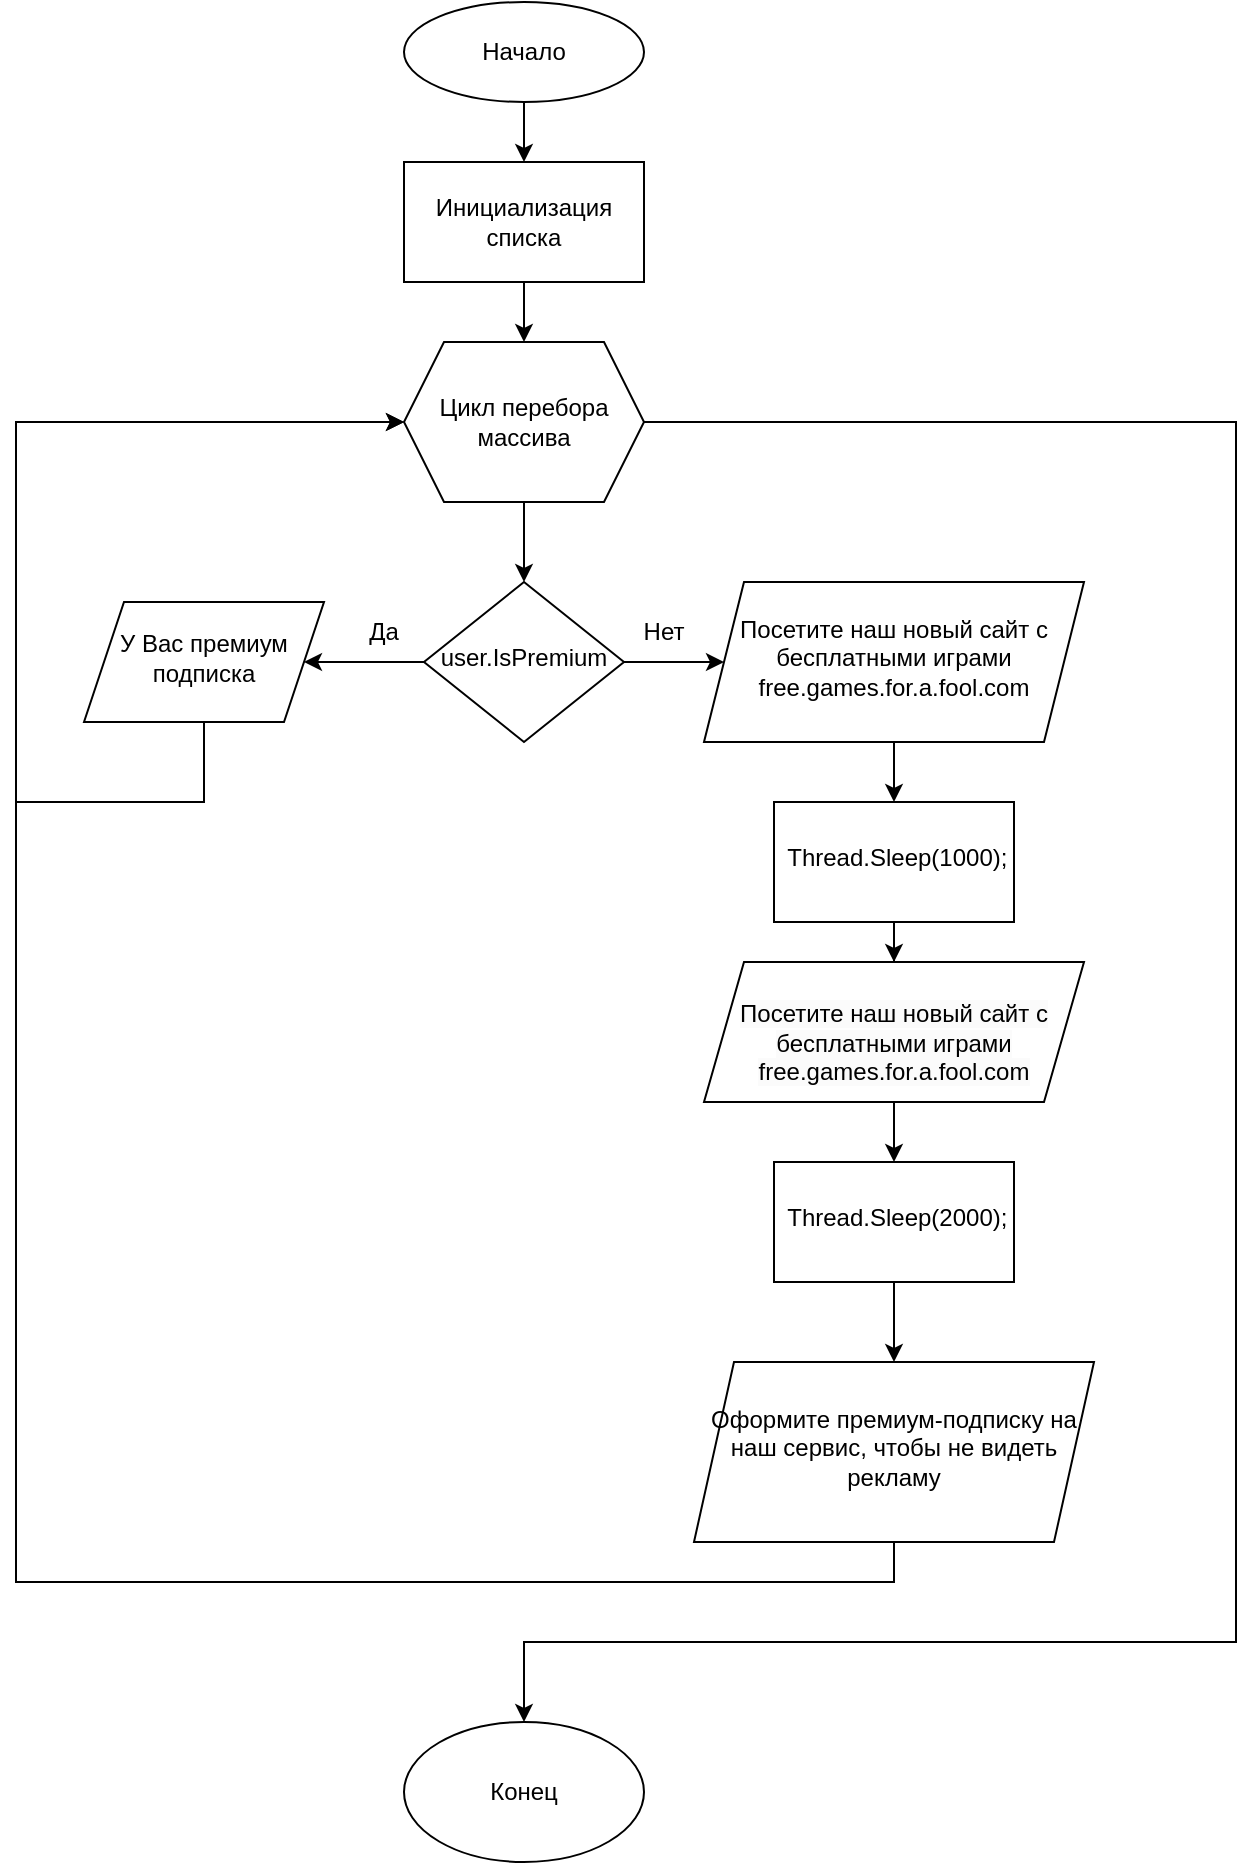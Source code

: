 <mxfile version="23.0.1" type="device">
  <diagram id="C5RBs43oDa-KdzZeNtuy" name="Page-1">
    <mxGraphModel dx="1434" dy="746" grid="1" gridSize="10" guides="1" tooltips="1" connect="1" arrows="1" fold="1" page="1" pageScale="1" pageWidth="827" pageHeight="1169" math="0" shadow="0">
      <root>
        <mxCell id="WIyWlLk6GJQsqaUBKTNV-0" />
        <mxCell id="WIyWlLk6GJQsqaUBKTNV-1" parent="WIyWlLk6GJQsqaUBKTNV-0" />
        <mxCell id="00qcEYFr58BkZqc6Jp_l-26" style="edgeStyle=orthogonalEdgeStyle;rounded=0;orthogonalLoop=1;jettySize=auto;html=1;exitX=0.5;exitY=1;exitDx=0;exitDy=0;entryX=0.5;entryY=0;entryDx=0;entryDy=0;" edge="1" parent="WIyWlLk6GJQsqaUBKTNV-1" source="FEB9wpUzkoygkJ6sHoTW-0" target="00qcEYFr58BkZqc6Jp_l-25">
          <mxGeometry relative="1" as="geometry" />
        </mxCell>
        <mxCell id="FEB9wpUzkoygkJ6sHoTW-0" value="Начало" style="ellipse;whiteSpace=wrap;html=1;" parent="WIyWlLk6GJQsqaUBKTNV-1" vertex="1">
          <mxGeometry x="294" y="40" width="120" height="50" as="geometry" />
        </mxCell>
        <mxCell id="00qcEYFr58BkZqc6Jp_l-2" value="" style="edgeStyle=orthogonalEdgeStyle;rounded=0;orthogonalLoop=1;jettySize=auto;html=1;" edge="1" parent="WIyWlLk6GJQsqaUBKTNV-1" source="00qcEYFr58BkZqc6Jp_l-0" target="00qcEYFr58BkZqc6Jp_l-1">
          <mxGeometry relative="1" as="geometry" />
        </mxCell>
        <mxCell id="00qcEYFr58BkZqc6Jp_l-4" value="" style="edgeStyle=orthogonalEdgeStyle;rounded=0;orthogonalLoop=1;jettySize=auto;html=1;" edge="1" parent="WIyWlLk6GJQsqaUBKTNV-1" source="00qcEYFr58BkZqc6Jp_l-0" target="00qcEYFr58BkZqc6Jp_l-3">
          <mxGeometry relative="1" as="geometry" />
        </mxCell>
        <mxCell id="00qcEYFr58BkZqc6Jp_l-0" value="user.IsPremium" style="rhombus;whiteSpace=wrap;html=1;shadow=0;fontFamily=Helvetica;fontSize=12;align=center;strokeWidth=1;spacing=6;spacingTop=-4;" vertex="1" parent="WIyWlLk6GJQsqaUBKTNV-1">
          <mxGeometry x="304" y="330" width="100" height="80" as="geometry" />
        </mxCell>
        <mxCell id="00qcEYFr58BkZqc6Jp_l-32" style="edgeStyle=orthogonalEdgeStyle;rounded=0;orthogonalLoop=1;jettySize=auto;html=1;exitX=0.5;exitY=1;exitDx=0;exitDy=0;entryX=0;entryY=0.5;entryDx=0;entryDy=0;" edge="1" parent="WIyWlLk6GJQsqaUBKTNV-1" source="00qcEYFr58BkZqc6Jp_l-1" target="00qcEYFr58BkZqc6Jp_l-28">
          <mxGeometry relative="1" as="geometry">
            <Array as="points">
              <mxPoint x="194" y="440" />
              <mxPoint x="100" y="440" />
              <mxPoint x="100" y="250" />
            </Array>
          </mxGeometry>
        </mxCell>
        <mxCell id="00qcEYFr58BkZqc6Jp_l-1" value="У Вас премиум подписка" style="shape=parallelogram;perimeter=parallelogramPerimeter;whiteSpace=wrap;html=1;fixedSize=1;shadow=0;strokeWidth=1;spacing=6;spacingTop=-4;" vertex="1" parent="WIyWlLk6GJQsqaUBKTNV-1">
          <mxGeometry x="134" y="340" width="120" height="60" as="geometry" />
        </mxCell>
        <mxCell id="00qcEYFr58BkZqc6Jp_l-6" value="" style="edgeStyle=orthogonalEdgeStyle;rounded=0;orthogonalLoop=1;jettySize=auto;html=1;" edge="1" parent="WIyWlLk6GJQsqaUBKTNV-1" source="00qcEYFr58BkZqc6Jp_l-3" target="00qcEYFr58BkZqc6Jp_l-5">
          <mxGeometry relative="1" as="geometry" />
        </mxCell>
        <mxCell id="00qcEYFr58BkZqc6Jp_l-3" value="Посетите наш новый сайт с бесплатными играми free.games.for.a.fool.com" style="shape=parallelogram;perimeter=parallelogramPerimeter;whiteSpace=wrap;html=1;fixedSize=1;shadow=0;strokeWidth=1;spacing=6;spacingTop=-4;" vertex="1" parent="WIyWlLk6GJQsqaUBKTNV-1">
          <mxGeometry x="444" y="330" width="190" height="80" as="geometry" />
        </mxCell>
        <mxCell id="00qcEYFr58BkZqc6Jp_l-10" value="" style="edgeStyle=orthogonalEdgeStyle;rounded=0;orthogonalLoop=1;jettySize=auto;html=1;" edge="1" parent="WIyWlLk6GJQsqaUBKTNV-1" source="00qcEYFr58BkZqc6Jp_l-5" target="00qcEYFr58BkZqc6Jp_l-9">
          <mxGeometry relative="1" as="geometry" />
        </mxCell>
        <mxCell id="00qcEYFr58BkZqc6Jp_l-5" value="&amp;nbsp;Thread.Sleep(1000);" style="whiteSpace=wrap;html=1;shadow=0;strokeWidth=1;spacing=6;spacingTop=-4;" vertex="1" parent="WIyWlLk6GJQsqaUBKTNV-1">
          <mxGeometry x="479" y="440" width="120" height="60" as="geometry" />
        </mxCell>
        <mxCell id="00qcEYFr58BkZqc6Jp_l-13" value="" style="edgeStyle=orthogonalEdgeStyle;rounded=0;orthogonalLoop=1;jettySize=auto;html=1;entryX=0.5;entryY=0;entryDx=0;entryDy=0;" edge="1" parent="WIyWlLk6GJQsqaUBKTNV-1" source="00qcEYFr58BkZqc6Jp_l-9" target="00qcEYFr58BkZqc6Jp_l-14">
          <mxGeometry relative="1" as="geometry">
            <mxPoint x="509" y="755" as="targetPoint" />
          </mxGeometry>
        </mxCell>
        <mxCell id="00qcEYFr58BkZqc6Jp_l-9" value="&lt;br&gt;&lt;span style=&quot;color: rgb(0, 0, 0); font-family: Helvetica; font-size: 12px; font-style: normal; font-variant-ligatures: normal; font-variant-caps: normal; font-weight: 400; letter-spacing: normal; orphans: 2; text-align: center; text-indent: 0px; text-transform: none; widows: 2; word-spacing: 0px; -webkit-text-stroke-width: 0px; background-color: rgb(251, 251, 251); text-decoration-thickness: initial; text-decoration-style: initial; text-decoration-color: initial; float: none; display: inline !important;&quot;&gt;Посетите наш новый сайт с бесплатными играми free.games.for.a.fool.com&lt;/span&gt;" style="shape=parallelogram;perimeter=parallelogramPerimeter;whiteSpace=wrap;html=1;fixedSize=1;shadow=0;strokeWidth=1;spacing=6;spacingTop=-4;" vertex="1" parent="WIyWlLk6GJQsqaUBKTNV-1">
          <mxGeometry x="444" y="520" width="190" height="70" as="geometry" />
        </mxCell>
        <mxCell id="00qcEYFr58BkZqc6Jp_l-16" value="" style="edgeStyle=orthogonalEdgeStyle;rounded=0;orthogonalLoop=1;jettySize=auto;html=1;" edge="1" parent="WIyWlLk6GJQsqaUBKTNV-1" source="00qcEYFr58BkZqc6Jp_l-14" target="00qcEYFr58BkZqc6Jp_l-15">
          <mxGeometry relative="1" as="geometry" />
        </mxCell>
        <mxCell id="00qcEYFr58BkZqc6Jp_l-14" value="&amp;nbsp;Thread.Sleep(2000);" style="whiteSpace=wrap;html=1;shadow=0;strokeWidth=1;spacing=6;spacingTop=-4;" vertex="1" parent="WIyWlLk6GJQsqaUBKTNV-1">
          <mxGeometry x="479" y="620" width="120" height="60" as="geometry" />
        </mxCell>
        <mxCell id="00qcEYFr58BkZqc6Jp_l-33" style="edgeStyle=orthogonalEdgeStyle;rounded=0;orthogonalLoop=1;jettySize=auto;html=1;exitX=0.5;exitY=1;exitDx=0;exitDy=0;entryX=0;entryY=0.5;entryDx=0;entryDy=0;" edge="1" parent="WIyWlLk6GJQsqaUBKTNV-1" source="00qcEYFr58BkZqc6Jp_l-15" target="00qcEYFr58BkZqc6Jp_l-28">
          <mxGeometry relative="1" as="geometry">
            <Array as="points">
              <mxPoint x="539" y="830" />
              <mxPoint x="100" y="830" />
              <mxPoint x="100" y="250" />
            </Array>
          </mxGeometry>
        </mxCell>
        <mxCell id="00qcEYFr58BkZqc6Jp_l-15" value="Оформите премиум-подписку на наш сервис, чтобы не видеть рекламу" style="shape=parallelogram;perimeter=parallelogramPerimeter;whiteSpace=wrap;html=1;fixedSize=1;shadow=0;strokeWidth=1;spacing=6;spacingTop=-4;" vertex="1" parent="WIyWlLk6GJQsqaUBKTNV-1">
          <mxGeometry x="439" y="720" width="200" height="90" as="geometry" />
        </mxCell>
        <mxCell id="00qcEYFr58BkZqc6Jp_l-18" value="Конец" style="ellipse;whiteSpace=wrap;html=1;" vertex="1" parent="WIyWlLk6GJQsqaUBKTNV-1">
          <mxGeometry x="294" y="900" width="120" height="70" as="geometry" />
        </mxCell>
        <mxCell id="00qcEYFr58BkZqc6Jp_l-23" value="Да" style="text;html=1;strokeColor=none;fillColor=none;align=center;verticalAlign=middle;whiteSpace=wrap;rounded=0;" vertex="1" parent="WIyWlLk6GJQsqaUBKTNV-1">
          <mxGeometry x="254" y="340" width="60" height="30" as="geometry" />
        </mxCell>
        <mxCell id="00qcEYFr58BkZqc6Jp_l-24" value="Нет" style="text;html=1;strokeColor=none;fillColor=none;align=center;verticalAlign=middle;whiteSpace=wrap;rounded=0;" vertex="1" parent="WIyWlLk6GJQsqaUBKTNV-1">
          <mxGeometry x="394" y="340" width="60" height="30" as="geometry" />
        </mxCell>
        <mxCell id="00qcEYFr58BkZqc6Jp_l-29" style="edgeStyle=orthogonalEdgeStyle;rounded=0;orthogonalLoop=1;jettySize=auto;html=1;exitX=0.5;exitY=1;exitDx=0;exitDy=0;entryX=0.5;entryY=0;entryDx=0;entryDy=0;" edge="1" parent="WIyWlLk6GJQsqaUBKTNV-1" source="00qcEYFr58BkZqc6Jp_l-25" target="00qcEYFr58BkZqc6Jp_l-28">
          <mxGeometry relative="1" as="geometry" />
        </mxCell>
        <mxCell id="00qcEYFr58BkZqc6Jp_l-25" value="Инициализация списка" style="rounded=0;whiteSpace=wrap;html=1;" vertex="1" parent="WIyWlLk6GJQsqaUBKTNV-1">
          <mxGeometry x="294" y="120" width="120" height="60" as="geometry" />
        </mxCell>
        <mxCell id="00qcEYFr58BkZqc6Jp_l-31" style="edgeStyle=orthogonalEdgeStyle;rounded=0;orthogonalLoop=1;jettySize=auto;html=1;exitX=0.5;exitY=1;exitDx=0;exitDy=0;entryX=0.5;entryY=0;entryDx=0;entryDy=0;" edge="1" parent="WIyWlLk6GJQsqaUBKTNV-1" source="00qcEYFr58BkZqc6Jp_l-28" target="00qcEYFr58BkZqc6Jp_l-0">
          <mxGeometry relative="1" as="geometry" />
        </mxCell>
        <mxCell id="00qcEYFr58BkZqc6Jp_l-34" style="edgeStyle=orthogonalEdgeStyle;rounded=0;orthogonalLoop=1;jettySize=auto;html=1;exitX=1;exitY=0.5;exitDx=0;exitDy=0;entryX=0.5;entryY=0;entryDx=0;entryDy=0;" edge="1" parent="WIyWlLk6GJQsqaUBKTNV-1" source="00qcEYFr58BkZqc6Jp_l-28" target="00qcEYFr58BkZqc6Jp_l-18">
          <mxGeometry relative="1" as="geometry">
            <Array as="points">
              <mxPoint x="710" y="250" />
              <mxPoint x="710" y="860" />
              <mxPoint x="354" y="860" />
            </Array>
          </mxGeometry>
        </mxCell>
        <mxCell id="00qcEYFr58BkZqc6Jp_l-28" value="Цикл перебора массива" style="shape=hexagon;perimeter=hexagonPerimeter2;whiteSpace=wrap;html=1;fixedSize=1;" vertex="1" parent="WIyWlLk6GJQsqaUBKTNV-1">
          <mxGeometry x="294" y="210" width="120" height="80" as="geometry" />
        </mxCell>
      </root>
    </mxGraphModel>
  </diagram>
</mxfile>
